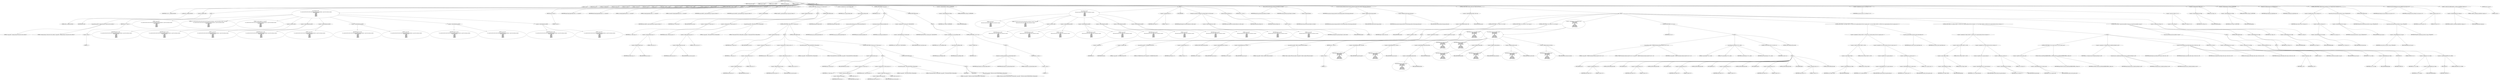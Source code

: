 digraph hostapd_notif_assoc {  
"1000112" [label = "(METHOD,hostapd_notif_assoc)" ]
"1000113" [label = "(PARAM,hostapd_data *hapd)" ]
"1000114" [label = "(PARAM,const u8 *addr)" ]
"1000115" [label = "(PARAM,const u8 *req_ies)" ]
"1000116" [label = "(PARAM,size_t req_ies_len)" ]
"1000117" [label = "(PARAM,int reassoc)" ]
"1000118" [label = "(BLOCK,,)" ]
"1000119" [label = "(LOCAL,v6: u32)" ]
"1000120" [label = "(LOCAL,reason: u16)" ]
"1000121" [label = "(LOCAL,res: unsigned int)" ]
"1000122" [label = "(LOCAL,new_assoc: int)" ]
"1000123" [label = "(LOCAL,sta: sta_info *)" ]
"1000124" [label = "(LOCAL,ie: const u8 *)" ]
"1000125" [label = "(LOCAL,ielen: size_t)" ]
"1000126" [label = "(LOCAL,p: u8 *)" ]
"1000127" [label = "(LOCAL,elems: ieee802_11_elems)" ]
"1000128" [label = "(LOCAL,buf: u8 [ 1064 ])" ]
"1000129" [label = "(LOCAL,v19: unsigned __int64)" ]
"1000130" [label = "(<operator>.assignment,v19 = __readfsqword(0x28u))" ]
"1000131" [label = "(IDENTIFIER,v19,v19 = __readfsqword(0x28u))" ]
"1000132" [label = "(__readfsqword,__readfsqword(0x28u))" ]
"1000133" [label = "(LITERAL,0x28u,__readfsqword(0x28u))" ]
"1000134" [label = "(CONTROL_STRUCTURE,if ( !addr ),if ( !addr ))" ]
"1000135" [label = "(<operator>.logicalNot,!addr)" ]
"1000136" [label = "(IDENTIFIER,addr,!addr)" ]
"1000137" [label = "(BLOCK,,)" ]
"1000138" [label = "(wpa_printf,wpa_printf(2, \"hostapd_notif_assoc: Skip event with no address\"))" ]
"1000139" [label = "(LITERAL,2,wpa_printf(2, \"hostapd_notif_assoc: Skip event with no address\"))" ]
"1000140" [label = "(LITERAL,\"hostapd_notif_assoc: Skip event with no address\",wpa_printf(2, \"hostapd_notif_assoc: Skip event with no address\"))" ]
"1000141" [label = "(RETURN,return -1;,return -1;)" ]
"1000142" [label = "(<operator>.minus,-1)" ]
"1000143" [label = "(LITERAL,1,-1)" ]
"1000144" [label = "(BLOCK,,)" ]
"1000145" [label = "(wpa_printf,wpa_printf(\n      2,\n      \"%s: Invalid SA=%02x:%02x:%02x:%02x:%02x:%02x in received indication - ignore this indication silently\",\n      \"hostapd_notif_assoc\",\n      *addr,\n      addr[1],\n      addr[2],\n      addr[3],\n      addr[4],\n      addr[5]))" ]
"1000146" [label = "(LITERAL,2,wpa_printf(\n      2,\n      \"%s: Invalid SA=%02x:%02x:%02x:%02x:%02x:%02x in received indication - ignore this indication silently\",\n      \"hostapd_notif_assoc\",\n      *addr,\n      addr[1],\n      addr[2],\n      addr[3],\n      addr[4],\n      addr[5]))" ]
"1000147" [label = "(LITERAL,\"%s: Invalid SA=%02x:%02x:%02x:%02x:%02x:%02x in received indication - ignore this indication silently\",wpa_printf(\n      2,\n      \"%s: Invalid SA=%02x:%02x:%02x:%02x:%02x:%02x in received indication - ignore this indication silently\",\n      \"hostapd_notif_assoc\",\n      *addr,\n      addr[1],\n      addr[2],\n      addr[3],\n      addr[4],\n      addr[5]))" ]
"1000148" [label = "(LITERAL,\"hostapd_notif_assoc\",wpa_printf(\n      2,\n      \"%s: Invalid SA=%02x:%02x:%02x:%02x:%02x:%02x in received indication - ignore this indication silently\",\n      \"hostapd_notif_assoc\",\n      *addr,\n      addr[1],\n      addr[2],\n      addr[3],\n      addr[4],\n      addr[5]))" ]
"1000149" [label = "(<operator>.indirection,*addr)" ]
"1000150" [label = "(IDENTIFIER,addr,wpa_printf(\n      2,\n      \"%s: Invalid SA=%02x:%02x:%02x:%02x:%02x:%02x in received indication - ignore this indication silently\",\n      \"hostapd_notif_assoc\",\n      *addr,\n      addr[1],\n      addr[2],\n      addr[3],\n      addr[4],\n      addr[5]))" ]
"1000151" [label = "(<operator>.indirectIndexAccess,addr[1])" ]
"1000152" [label = "(IDENTIFIER,addr,wpa_printf(\n      2,\n      \"%s: Invalid SA=%02x:%02x:%02x:%02x:%02x:%02x in received indication - ignore this indication silently\",\n      \"hostapd_notif_assoc\",\n      *addr,\n      addr[1],\n      addr[2],\n      addr[3],\n      addr[4],\n      addr[5]))" ]
"1000153" [label = "(LITERAL,1,wpa_printf(\n      2,\n      \"%s: Invalid SA=%02x:%02x:%02x:%02x:%02x:%02x in received indication - ignore this indication silently\",\n      \"hostapd_notif_assoc\",\n      *addr,\n      addr[1],\n      addr[2],\n      addr[3],\n      addr[4],\n      addr[5]))" ]
"1000154" [label = "(<operator>.indirectIndexAccess,addr[2])" ]
"1000155" [label = "(IDENTIFIER,addr,wpa_printf(\n      2,\n      \"%s: Invalid SA=%02x:%02x:%02x:%02x:%02x:%02x in received indication - ignore this indication silently\",\n      \"hostapd_notif_assoc\",\n      *addr,\n      addr[1],\n      addr[2],\n      addr[3],\n      addr[4],\n      addr[5]))" ]
"1000156" [label = "(LITERAL,2,wpa_printf(\n      2,\n      \"%s: Invalid SA=%02x:%02x:%02x:%02x:%02x:%02x in received indication - ignore this indication silently\",\n      \"hostapd_notif_assoc\",\n      *addr,\n      addr[1],\n      addr[2],\n      addr[3],\n      addr[4],\n      addr[5]))" ]
"1000157" [label = "(<operator>.indirectIndexAccess,addr[3])" ]
"1000158" [label = "(IDENTIFIER,addr,wpa_printf(\n      2,\n      \"%s: Invalid SA=%02x:%02x:%02x:%02x:%02x:%02x in received indication - ignore this indication silently\",\n      \"hostapd_notif_assoc\",\n      *addr,\n      addr[1],\n      addr[2],\n      addr[3],\n      addr[4],\n      addr[5]))" ]
"1000159" [label = "(LITERAL,3,wpa_printf(\n      2,\n      \"%s: Invalid SA=%02x:%02x:%02x:%02x:%02x:%02x in received indication - ignore this indication silently\",\n      \"hostapd_notif_assoc\",\n      *addr,\n      addr[1],\n      addr[2],\n      addr[3],\n      addr[4],\n      addr[5]))" ]
"1000160" [label = "(<operator>.indirectIndexAccess,addr[4])" ]
"1000161" [label = "(IDENTIFIER,addr,wpa_printf(\n      2,\n      \"%s: Invalid SA=%02x:%02x:%02x:%02x:%02x:%02x in received indication - ignore this indication silently\",\n      \"hostapd_notif_assoc\",\n      *addr,\n      addr[1],\n      addr[2],\n      addr[3],\n      addr[4],\n      addr[5]))" ]
"1000162" [label = "(LITERAL,4,wpa_printf(\n      2,\n      \"%s: Invalid SA=%02x:%02x:%02x:%02x:%02x:%02x in received indication - ignore this indication silently\",\n      \"hostapd_notif_assoc\",\n      *addr,\n      addr[1],\n      addr[2],\n      addr[3],\n      addr[4],\n      addr[5]))" ]
"1000163" [label = "(<operator>.indirectIndexAccess,addr[5])" ]
"1000164" [label = "(IDENTIFIER,addr,wpa_printf(\n      2,\n      \"%s: Invalid SA=%02x:%02x:%02x:%02x:%02x:%02x in received indication - ignore this indication silently\",\n      \"hostapd_notif_assoc\",\n      *addr,\n      addr[1],\n      addr[2],\n      addr[3],\n      addr[4],\n      addr[5]))" ]
"1000165" [label = "(LITERAL,5,wpa_printf(\n      2,\n      \"%s: Invalid SA=%02x:%02x:%02x:%02x:%02x:%02x in received indication - ignore this indication silently\",\n      \"hostapd_notif_assoc\",\n      *addr,\n      addr[1],\n      addr[2],\n      addr[3],\n      addr[4],\n      addr[5]))" ]
"1000166" [label = "(RETURN,return 0;,return 0;)" ]
"1000167" [label = "(LITERAL,0,return 0;)" ]
"1000168" [label = "(hostapd_logger,hostapd_logger(hapd, addr, 1u, 2, \"associated\"))" ]
"1000169" [label = "(IDENTIFIER,hapd,hostapd_logger(hapd, addr, 1u, 2, \"associated\"))" ]
"1000170" [label = "(IDENTIFIER,addr,hostapd_logger(hapd, addr, 1u, 2, \"associated\"))" ]
"1000171" [label = "(LITERAL,1u,hostapd_logger(hapd, addr, 1u, 2, \"associated\"))" ]
"1000172" [label = "(LITERAL,2,hostapd_logger(hapd, addr, 1u, 2, \"associated\"))" ]
"1000173" [label = "(LITERAL,\"associated\",hostapd_logger(hapd, addr, 1u, 2, \"associated\"))" ]
"1000174" [label = "(ieee802_11_parse_elems,ieee802_11_parse_elems(req_ies, req_ies_len, &elems, 0))" ]
"1000175" [label = "(IDENTIFIER,req_ies,ieee802_11_parse_elems(req_ies, req_ies_len, &elems, 0))" ]
"1000176" [label = "(IDENTIFIER,req_ies_len,ieee802_11_parse_elems(req_ies, req_ies_len, &elems, 0))" ]
"1000177" [label = "(<operator>.addressOf,&elems)" ]
"1000178" [label = "(IDENTIFIER,elems,ieee802_11_parse_elems(req_ies, req_ies_len, &elems, 0))" ]
"1000179" [label = "(LITERAL,0,ieee802_11_parse_elems(req_ies, req_ies_len, &elems, 0))" ]
"1000180" [label = "(CONTROL_STRUCTURE,if ( elems.wps_ie ),if ( elems.wps_ie ))" ]
"1000181" [label = "(<operator>.fieldAccess,elems.wps_ie)" ]
"1000182" [label = "(IDENTIFIER,elems,if ( elems.wps_ie ))" ]
"1000183" [label = "(FIELD_IDENTIFIER,wps_ie,wps_ie)" ]
"1000184" [label = "(BLOCK,,)" ]
"1000185" [label = "(<operator>.assignment,ie = elems.wps_ie - 2)" ]
"1000186" [label = "(IDENTIFIER,ie,ie = elems.wps_ie - 2)" ]
"1000187" [label = "(<operator>.subtraction,elems.wps_ie - 2)" ]
"1000188" [label = "(<operator>.fieldAccess,elems.wps_ie)" ]
"1000189" [label = "(IDENTIFIER,elems,elems.wps_ie - 2)" ]
"1000190" [label = "(FIELD_IDENTIFIER,wps_ie,wps_ie)" ]
"1000191" [label = "(LITERAL,2,elems.wps_ie - 2)" ]
"1000192" [label = "(<operator>.assignment,ielen = elems.wps_ie_len + 2)" ]
"1000193" [label = "(IDENTIFIER,ielen,ielen = elems.wps_ie_len + 2)" ]
"1000194" [label = "(<operator>.addition,elems.wps_ie_len + 2)" ]
"1000195" [label = "(<operator>.fieldAccess,elems.wps_ie_len)" ]
"1000196" [label = "(IDENTIFIER,elems,elems.wps_ie_len + 2)" ]
"1000197" [label = "(FIELD_IDENTIFIER,wps_ie_len,wps_ie_len)" ]
"1000198" [label = "(LITERAL,2,elems.wps_ie_len + 2)" ]
"1000199" [label = "(wpa_printf,wpa_printf(2, \"STA included WPS IE in (Re)AssocReq\"))" ]
"1000200" [label = "(LITERAL,2,wpa_printf(2, \"STA included WPS IE in (Re)AssocReq\"))" ]
"1000201" [label = "(LITERAL,\"STA included WPS IE in (Re)AssocReq\",wpa_printf(2, \"STA included WPS IE in (Re)AssocReq\"))" ]
"1000202" [label = "(CONTROL_STRUCTURE,else,else)" ]
"1000203" [label = "(CONTROL_STRUCTURE,if ( elems.rsn_ie ),if ( elems.rsn_ie ))" ]
"1000204" [label = "(<operator>.fieldAccess,elems.rsn_ie)" ]
"1000205" [label = "(IDENTIFIER,elems,if ( elems.rsn_ie ))" ]
"1000206" [label = "(FIELD_IDENTIFIER,rsn_ie,rsn_ie)" ]
"1000207" [label = "(BLOCK,,)" ]
"1000208" [label = "(<operator>.assignment,ie = elems.rsn_ie - 2)" ]
"1000209" [label = "(IDENTIFIER,ie,ie = elems.rsn_ie - 2)" ]
"1000210" [label = "(<operator>.subtraction,elems.rsn_ie - 2)" ]
"1000211" [label = "(<operator>.fieldAccess,elems.rsn_ie)" ]
"1000212" [label = "(IDENTIFIER,elems,elems.rsn_ie - 2)" ]
"1000213" [label = "(FIELD_IDENTIFIER,rsn_ie,rsn_ie)" ]
"1000214" [label = "(LITERAL,2,elems.rsn_ie - 2)" ]
"1000215" [label = "(<operator>.assignment,ielen = elems.rsn_ie_len + 2)" ]
"1000216" [label = "(IDENTIFIER,ielen,ielen = elems.rsn_ie_len + 2)" ]
"1000217" [label = "(<operator>.addition,elems.rsn_ie_len + 2)" ]
"1000218" [label = "(<operator>.fieldAccess,elems.rsn_ie_len)" ]
"1000219" [label = "(IDENTIFIER,elems,elems.rsn_ie_len + 2)" ]
"1000220" [label = "(FIELD_IDENTIFIER,rsn_ie_len,rsn_ie_len)" ]
"1000221" [label = "(LITERAL,2,elems.rsn_ie_len + 2)" ]
"1000222" [label = "(wpa_printf,wpa_printf(2, \"STA included RSN IE in (Re)AssocReq\"))" ]
"1000223" [label = "(LITERAL,2,wpa_printf(2, \"STA included RSN IE in (Re)AssocReq\"))" ]
"1000224" [label = "(LITERAL,\"STA included RSN IE in (Re)AssocReq\",wpa_printf(2, \"STA included RSN IE in (Re)AssocReq\"))" ]
"1000225" [label = "(CONTROL_STRUCTURE,else,else)" ]
"1000226" [label = "(CONTROL_STRUCTURE,if ( elems.wpa_ie ),if ( elems.wpa_ie ))" ]
"1000227" [label = "(<operator>.fieldAccess,elems.wpa_ie)" ]
"1000228" [label = "(IDENTIFIER,elems,if ( elems.wpa_ie ))" ]
"1000229" [label = "(FIELD_IDENTIFIER,wpa_ie,wpa_ie)" ]
"1000230" [label = "(BLOCK,,)" ]
"1000231" [label = "(<operator>.assignment,ie = elems.wpa_ie - 2)" ]
"1000232" [label = "(IDENTIFIER,ie,ie = elems.wpa_ie - 2)" ]
"1000233" [label = "(<operator>.subtraction,elems.wpa_ie - 2)" ]
"1000234" [label = "(<operator>.fieldAccess,elems.wpa_ie)" ]
"1000235" [label = "(IDENTIFIER,elems,elems.wpa_ie - 2)" ]
"1000236" [label = "(FIELD_IDENTIFIER,wpa_ie,wpa_ie)" ]
"1000237" [label = "(LITERAL,2,elems.wpa_ie - 2)" ]
"1000238" [label = "(<operator>.assignment,ielen = elems.wpa_ie_len + 2)" ]
"1000239" [label = "(IDENTIFIER,ielen,ielen = elems.wpa_ie_len + 2)" ]
"1000240" [label = "(<operator>.addition,elems.wpa_ie_len + 2)" ]
"1000241" [label = "(<operator>.fieldAccess,elems.wpa_ie_len)" ]
"1000242" [label = "(IDENTIFIER,elems,elems.wpa_ie_len + 2)" ]
"1000243" [label = "(FIELD_IDENTIFIER,wpa_ie_len,wpa_ie_len)" ]
"1000244" [label = "(LITERAL,2,elems.wpa_ie_len + 2)" ]
"1000245" [label = "(wpa_printf,wpa_printf(2, \"STA included WPA IE in (Re)AssocReq\"))" ]
"1000246" [label = "(LITERAL,2,wpa_printf(2, \"STA included WPA IE in (Re)AssocReq\"))" ]
"1000247" [label = "(LITERAL,\"STA included WPA IE in (Re)AssocReq\",wpa_printf(2, \"STA included WPA IE in (Re)AssocReq\"))" ]
"1000248" [label = "(CONTROL_STRUCTURE,else,else)" ]
"1000249" [label = "(BLOCK,,)" ]
"1000250" [label = "(IDENTIFIER,L,)" ]
"1000251" [label = "(IDENTIFIER,L,)" ]
"1000252" [label = "(wpa_printf,wpa_printf(2, \"STA did not include WPS/RSN/WPA IE in (Re)AssocReq\"))" ]
"1000253" [label = "(LITERAL,2,wpa_printf(2, \"STA did not include WPS/RSN/WPA IE in (Re)AssocReq\"))" ]
"1000254" [label = "(LITERAL,\"STA did not include WPS/RSN/WPA IE in (Re)AssocReq\",wpa_printf(2, \"STA did not include WPS/RSN/WPA IE in (Re)AssocReq\"))" ]
"1000255" [label = "(<operator>.assignment,sta = ap_get_sta(hapd, addr))" ]
"1000256" [label = "(IDENTIFIER,sta,sta = ap_get_sta(hapd, addr))" ]
"1000257" [label = "(ap_get_sta,ap_get_sta(hapd, addr))" ]
"1000258" [label = "(IDENTIFIER,hapd,ap_get_sta(hapd, addr))" ]
"1000259" [label = "(IDENTIFIER,addr,ap_get_sta(hapd, addr))" ]
"1000260" [label = "(CONTROL_STRUCTURE,if ( sta ),if ( sta ))" ]
"1000261" [label = "(IDENTIFIER,sta,if ( sta ))" ]
"1000262" [label = "(BLOCK,,)" ]
"1000263" [label = "(ap_sta_no_session_timeout,ap_sta_no_session_timeout(hapd, sta))" ]
"1000264" [label = "(IDENTIFIER,hapd,ap_sta_no_session_timeout(hapd, sta))" ]
"1000265" [label = "(IDENTIFIER,sta,ap_sta_no_session_timeout(hapd, sta))" ]
"1000266" [label = "(accounting_sta_stop,accounting_sta_stop(hapd, sta))" ]
"1000267" [label = "(IDENTIFIER,hapd,accounting_sta_stop(hapd, sta))" ]
"1000268" [label = "(IDENTIFIER,sta,accounting_sta_stop(hapd, sta))" ]
"1000269" [label = "(<operator>.assignment,sta->timeout_next = STA_NULLFUNC)" ]
"1000270" [label = "(<operator>.indirectFieldAccess,sta->timeout_next)" ]
"1000271" [label = "(IDENTIFIER,sta,sta->timeout_next = STA_NULLFUNC)" ]
"1000272" [label = "(FIELD_IDENTIFIER,timeout_next,timeout_next)" ]
"1000273" [label = "(IDENTIFIER,STA_NULLFUNC,sta->timeout_next = STA_NULLFUNC)" ]
"1000274" [label = "(CONTROL_STRUCTURE,else,else)" ]
"1000275" [label = "(BLOCK,,)" ]
"1000276" [label = "(<operator>.assignment,sta = ap_sta_add(hapd, addr))" ]
"1000277" [label = "(IDENTIFIER,sta,sta = ap_sta_add(hapd, addr))" ]
"1000278" [label = "(ap_sta_add,ap_sta_add(hapd, addr))" ]
"1000279" [label = "(IDENTIFIER,hapd,ap_sta_add(hapd, addr))" ]
"1000280" [label = "(IDENTIFIER,addr,ap_sta_add(hapd, addr))" ]
"1000281" [label = "(CONTROL_STRUCTURE,if ( !sta ),if ( !sta ))" ]
"1000282" [label = "(<operator>.logicalNot,!sta)" ]
"1000283" [label = "(IDENTIFIER,sta,!sta)" ]
"1000284" [label = "(BLOCK,,)" ]
"1000285" [label = "(hostapd_drv_sta_disassoc,hostapd_drv_sta_disassoc(hapd, addr, 5))" ]
"1000286" [label = "(IDENTIFIER,hapd,hostapd_drv_sta_disassoc(hapd, addr, 5))" ]
"1000287" [label = "(IDENTIFIER,addr,hostapd_drv_sta_disassoc(hapd, addr, 5))" ]
"1000288" [label = "(LITERAL,5,hostapd_drv_sta_disassoc(hapd, addr, 5))" ]
"1000289" [label = "(RETURN,return -1;,return -1;)" ]
"1000290" [label = "(<operator>.minus,-1)" ]
"1000291" [label = "(LITERAL,1,-1)" ]
"1000292" [label = "(<operators>.assignmentAnd,sta->flags &= 0xFFFECFFF)" ]
"1000293" [label = "(<operator>.indirectFieldAccess,sta->flags)" ]
"1000294" [label = "(IDENTIFIER,sta,sta->flags &= 0xFFFECFFF)" ]
"1000295" [label = "(FIELD_IDENTIFIER,flags,flags)" ]
"1000296" [label = "(LITERAL,0xFFFECFFF,sta->flags &= 0xFFFECFFF)" ]
"1000297" [label = "(BLOCK,,)" ]
"1000298" [label = "(wpa_printf,wpa_printf(\n      3,\n      \"STA %02x:%02x:%02x:%02x:%02x:%02x not allowed to connect\",\n      *addr,\n      addr[1],\n      addr[2],\n      addr[3],\n      addr[4],\n      addr[5]))" ]
"1000299" [label = "(LITERAL,3,wpa_printf(\n      3,\n      \"STA %02x:%02x:%02x:%02x:%02x:%02x not allowed to connect\",\n      *addr,\n      addr[1],\n      addr[2],\n      addr[3],\n      addr[4],\n      addr[5]))" ]
"1000300" [label = "(LITERAL,\"STA %02x:%02x:%02x:%02x:%02x:%02x not allowed to connect\",wpa_printf(\n      3,\n      \"STA %02x:%02x:%02x:%02x:%02x:%02x not allowed to connect\",\n      *addr,\n      addr[1],\n      addr[2],\n      addr[3],\n      addr[4],\n      addr[5]))" ]
"1000301" [label = "(<operator>.indirection,*addr)" ]
"1000302" [label = "(IDENTIFIER,addr,wpa_printf(\n      3,\n      \"STA %02x:%02x:%02x:%02x:%02x:%02x not allowed to connect\",\n      *addr,\n      addr[1],\n      addr[2],\n      addr[3],\n      addr[4],\n      addr[5]))" ]
"1000303" [label = "(<operator>.indirectIndexAccess,addr[1])" ]
"1000304" [label = "(IDENTIFIER,addr,wpa_printf(\n      3,\n      \"STA %02x:%02x:%02x:%02x:%02x:%02x not allowed to connect\",\n      *addr,\n      addr[1],\n      addr[2],\n      addr[3],\n      addr[4],\n      addr[5]))" ]
"1000305" [label = "(LITERAL,1,wpa_printf(\n      3,\n      \"STA %02x:%02x:%02x:%02x:%02x:%02x not allowed to connect\",\n      *addr,\n      addr[1],\n      addr[2],\n      addr[3],\n      addr[4],\n      addr[5]))" ]
"1000306" [label = "(<operator>.indirectIndexAccess,addr[2])" ]
"1000307" [label = "(IDENTIFIER,addr,wpa_printf(\n      3,\n      \"STA %02x:%02x:%02x:%02x:%02x:%02x not allowed to connect\",\n      *addr,\n      addr[1],\n      addr[2],\n      addr[3],\n      addr[4],\n      addr[5]))" ]
"1000308" [label = "(LITERAL,2,wpa_printf(\n      3,\n      \"STA %02x:%02x:%02x:%02x:%02x:%02x not allowed to connect\",\n      *addr,\n      addr[1],\n      addr[2],\n      addr[3],\n      addr[4],\n      addr[5]))" ]
"1000309" [label = "(<operator>.indirectIndexAccess,addr[3])" ]
"1000310" [label = "(IDENTIFIER,addr,wpa_printf(\n      3,\n      \"STA %02x:%02x:%02x:%02x:%02x:%02x not allowed to connect\",\n      *addr,\n      addr[1],\n      addr[2],\n      addr[3],\n      addr[4],\n      addr[5]))" ]
"1000311" [label = "(LITERAL,3,wpa_printf(\n      3,\n      \"STA %02x:%02x:%02x:%02x:%02x:%02x not allowed to connect\",\n      *addr,\n      addr[1],\n      addr[2],\n      addr[3],\n      addr[4],\n      addr[5]))" ]
"1000312" [label = "(<operator>.indirectIndexAccess,addr[4])" ]
"1000313" [label = "(IDENTIFIER,addr,wpa_printf(\n      3,\n      \"STA %02x:%02x:%02x:%02x:%02x:%02x not allowed to connect\",\n      *addr,\n      addr[1],\n      addr[2],\n      addr[3],\n      addr[4],\n      addr[5]))" ]
"1000314" [label = "(LITERAL,4,wpa_printf(\n      3,\n      \"STA %02x:%02x:%02x:%02x:%02x:%02x not allowed to connect\",\n      *addr,\n      addr[1],\n      addr[2],\n      addr[3],\n      addr[4],\n      addr[5]))" ]
"1000315" [label = "(<operator>.indirectIndexAccess,addr[5])" ]
"1000316" [label = "(IDENTIFIER,addr,wpa_printf(\n      3,\n      \"STA %02x:%02x:%02x:%02x:%02x:%02x not allowed to connect\",\n      *addr,\n      addr[1],\n      addr[2],\n      addr[3],\n      addr[4],\n      addr[5]))" ]
"1000317" [label = "(LITERAL,5,wpa_printf(\n      3,\n      \"STA %02x:%02x:%02x:%02x:%02x:%02x not allowed to connect\",\n      *addr,\n      addr[1],\n      addr[2],\n      addr[3],\n      addr[4],\n      addr[5]))" ]
"1000318" [label = "(<operator>.assignment,reason = 1)" ]
"1000319" [label = "(IDENTIFIER,reason,reason = 1)" ]
"1000320" [label = "(LITERAL,1,reason = 1)" ]
"1000321" [label = "(JUMP_TARGET,fail)" ]
"1000322" [label = "(hostapd_drv_sta_disassoc,hostapd_drv_sta_disassoc(hapd, sta->addr, reason))" ]
"1000323" [label = "(IDENTIFIER,hapd,hostapd_drv_sta_disassoc(hapd, sta->addr, reason))" ]
"1000324" [label = "(<operator>.indirectFieldAccess,sta->addr)" ]
"1000325" [label = "(IDENTIFIER,sta,hostapd_drv_sta_disassoc(hapd, sta->addr, reason))" ]
"1000326" [label = "(FIELD_IDENTIFIER,addr,addr)" ]
"1000327" [label = "(IDENTIFIER,reason,hostapd_drv_sta_disassoc(hapd, sta->addr, reason))" ]
"1000328" [label = "(ap_free_sta,ap_free_sta(hapd, sta))" ]
"1000329" [label = "(IDENTIFIER,hapd,ap_free_sta(hapd, sta))" ]
"1000330" [label = "(IDENTIFIER,sta,ap_free_sta(hapd, sta))" ]
"1000331" [label = "(RETURN,return -1;,return -1;)" ]
"1000332" [label = "(<operator>.minus,-1)" ]
"1000333" [label = "(LITERAL,1,-1)" ]
"1000334" [label = "(mbo_ap_check_sta_assoc,mbo_ap_check_sta_assoc(hapd, sta, &elems))" ]
"1000335" [label = "(IDENTIFIER,hapd,mbo_ap_check_sta_assoc(hapd, sta, &elems))" ]
"1000336" [label = "(IDENTIFIER,sta,mbo_ap_check_sta_assoc(hapd, sta, &elems))" ]
"1000337" [label = "(<operator>.addressOf,&elems)" ]
"1000338" [label = "(IDENTIFIER,elems,mbo_ap_check_sta_assoc(hapd, sta, &elems))" ]
"1000339" [label = "(ap_copy_sta_supp_op_classes,ap_copy_sta_supp_op_classes(sta, elems.supp_op_classes, elems.supp_op_classes_len))" ]
"1000340" [label = "(IDENTIFIER,sta,ap_copy_sta_supp_op_classes(sta, elems.supp_op_classes, elems.supp_op_classes_len))" ]
"1000341" [label = "(<operator>.fieldAccess,elems.supp_op_classes)" ]
"1000342" [label = "(IDENTIFIER,elems,ap_copy_sta_supp_op_classes(sta, elems.supp_op_classes, elems.supp_op_classes_len))" ]
"1000343" [label = "(FIELD_IDENTIFIER,supp_op_classes,supp_op_classes)" ]
"1000344" [label = "(<operator>.fieldAccess,elems.supp_op_classes_len)" ]
"1000345" [label = "(IDENTIFIER,elems,ap_copy_sta_supp_op_classes(sta, elems.supp_op_classes, elems.supp_op_classes_len))" ]
"1000346" [label = "(FIELD_IDENTIFIER,supp_op_classes_len,supp_op_classes_len)" ]
"1000347" [label = "(CONTROL_STRUCTURE,if ( hapd->conf->wpa ),if ( hapd->conf->wpa ))" ]
"1000348" [label = "(<operator>.indirectFieldAccess,hapd->conf->wpa)" ]
"1000349" [label = "(<operator>.indirectFieldAccess,hapd->conf)" ]
"1000350" [label = "(IDENTIFIER,hapd,if ( hapd->conf->wpa ))" ]
"1000351" [label = "(FIELD_IDENTIFIER,conf,conf)" ]
"1000352" [label = "(FIELD_IDENTIFIER,wpa,wpa)" ]
"1000353" [label = "(BLOCK,,)" ]
"1000354" [label = "(CONTROL_STRUCTURE,if ( !ie || !ielen ),if ( !ie || !ielen ))" ]
"1000355" [label = "(<operator>.logicalOr,!ie || !ielen)" ]
"1000356" [label = "(<operator>.logicalNot,!ie)" ]
"1000357" [label = "(IDENTIFIER,ie,!ie)" ]
"1000358" [label = "(<operator>.logicalNot,!ielen)" ]
"1000359" [label = "(IDENTIFIER,ielen,!ielen)" ]
"1000360" [label = "(BLOCK,,)" ]
"1000361" [label = "(wpa_printf,wpa_printf(2, \"No WPA/RSN IE from STA\"))" ]
"1000362" [label = "(LITERAL,2,wpa_printf(2, \"No WPA/RSN IE from STA\"))" ]
"1000363" [label = "(LITERAL,\"No WPA/RSN IE from STA\",wpa_printf(2, \"No WPA/RSN IE from STA\"))" ]
"1000364" [label = "(<operator>.assignment,reason = 13)" ]
"1000365" [label = "(IDENTIFIER,reason,reason = 13)" ]
"1000366" [label = "(LITERAL,13,reason = 13)" ]
"1000367" [label = "(CONTROL_STRUCTURE,goto fail;,goto fail;)" ]
"1000368" [label = "(CONTROL_STRUCTURE,if ( !sta->wpa_sm ),if ( !sta->wpa_sm ))" ]
"1000369" [label = "(<operator>.logicalNot,!sta->wpa_sm)" ]
"1000370" [label = "(<operator>.indirectFieldAccess,sta->wpa_sm)" ]
"1000371" [label = "(IDENTIFIER,sta,!sta->wpa_sm)" ]
"1000372" [label = "(FIELD_IDENTIFIER,wpa_sm,wpa_sm)" ]
"1000373" [label = "(CONTROL_STRUCTURE,if ( !sta->wpa_sm ),if ( !sta->wpa_sm ))" ]
"1000374" [label = "(<operator>.logicalNot,!sta->wpa_sm)" ]
"1000375" [label = "(<operator>.indirectFieldAccess,sta->wpa_sm)" ]
"1000376" [label = "(IDENTIFIER,sta,!sta->wpa_sm)" ]
"1000377" [label = "(FIELD_IDENTIFIER,wpa_sm,wpa_sm)" ]
"1000378" [label = "(BLOCK,,)" ]
"1000379" [label = "(wpa_printf,wpa_printf(5, \"Failed to initialize WPA state machine\"))" ]
"1000380" [label = "(LITERAL,5,wpa_printf(5, \"Failed to initialize WPA state machine\"))" ]
"1000381" [label = "(LITERAL,\"Failed to initialize WPA state machine\",wpa_printf(5, \"Failed to initialize WPA state machine\"))" ]
"1000382" [label = "(RETURN,return -1;,return -1;)" ]
"1000383" [label = "(<operator>.minus,-1)" ]
"1000384" [label = "(LITERAL,1,-1)" ]
"1000385" [label = "(<operator>.assignment,res = wpa_validate_wpa_ie(\n            hapd->wpa_auth,\n            sta->wpa_sm,\n            hapd->iface->freq,\n            ie,\n            ielen,\n            elems.mdie,\n            elems.mdie_len,\n            elems.owe_dh,\n            elems.owe_dh_len))" ]
"1000386" [label = "(IDENTIFIER,res,res = wpa_validate_wpa_ie(\n            hapd->wpa_auth,\n            sta->wpa_sm,\n            hapd->iface->freq,\n            ie,\n            ielen,\n            elems.mdie,\n            elems.mdie_len,\n            elems.owe_dh,\n            elems.owe_dh_len))" ]
"1000387" [label = "(wpa_validate_wpa_ie,wpa_validate_wpa_ie(\n            hapd->wpa_auth,\n            sta->wpa_sm,\n            hapd->iface->freq,\n            ie,\n            ielen,\n            elems.mdie,\n            elems.mdie_len,\n            elems.owe_dh,\n            elems.owe_dh_len))" ]
"1000388" [label = "(<operator>.indirectFieldAccess,hapd->wpa_auth)" ]
"1000389" [label = "(IDENTIFIER,hapd,wpa_validate_wpa_ie(\n            hapd->wpa_auth,\n            sta->wpa_sm,\n            hapd->iface->freq,\n            ie,\n            ielen,\n            elems.mdie,\n            elems.mdie_len,\n            elems.owe_dh,\n            elems.owe_dh_len))" ]
"1000390" [label = "(FIELD_IDENTIFIER,wpa_auth,wpa_auth)" ]
"1000391" [label = "(<operator>.indirectFieldAccess,sta->wpa_sm)" ]
"1000392" [label = "(IDENTIFIER,sta,wpa_validate_wpa_ie(\n            hapd->wpa_auth,\n            sta->wpa_sm,\n            hapd->iface->freq,\n            ie,\n            ielen,\n            elems.mdie,\n            elems.mdie_len,\n            elems.owe_dh,\n            elems.owe_dh_len))" ]
"1000393" [label = "(FIELD_IDENTIFIER,wpa_sm,wpa_sm)" ]
"1000394" [label = "(<operator>.indirectFieldAccess,hapd->iface->freq)" ]
"1000395" [label = "(<operator>.indirectFieldAccess,hapd->iface)" ]
"1000396" [label = "(IDENTIFIER,hapd,wpa_validate_wpa_ie(\n            hapd->wpa_auth,\n            sta->wpa_sm,\n            hapd->iface->freq,\n            ie,\n            ielen,\n            elems.mdie,\n            elems.mdie_len,\n            elems.owe_dh,\n            elems.owe_dh_len))" ]
"1000397" [label = "(FIELD_IDENTIFIER,iface,iface)" ]
"1000398" [label = "(FIELD_IDENTIFIER,freq,freq)" ]
"1000399" [label = "(IDENTIFIER,ie,wpa_validate_wpa_ie(\n            hapd->wpa_auth,\n            sta->wpa_sm,\n            hapd->iface->freq,\n            ie,\n            ielen,\n            elems.mdie,\n            elems.mdie_len,\n            elems.owe_dh,\n            elems.owe_dh_len))" ]
"1000400" [label = "(IDENTIFIER,ielen,wpa_validate_wpa_ie(\n            hapd->wpa_auth,\n            sta->wpa_sm,\n            hapd->iface->freq,\n            ie,\n            ielen,\n            elems.mdie,\n            elems.mdie_len,\n            elems.owe_dh,\n            elems.owe_dh_len))" ]
"1000401" [label = "(<operator>.fieldAccess,elems.mdie)" ]
"1000402" [label = "(IDENTIFIER,elems,wpa_validate_wpa_ie(\n            hapd->wpa_auth,\n            sta->wpa_sm,\n            hapd->iface->freq,\n            ie,\n            ielen,\n            elems.mdie,\n            elems.mdie_len,\n            elems.owe_dh,\n            elems.owe_dh_len))" ]
"1000403" [label = "(FIELD_IDENTIFIER,mdie,mdie)" ]
"1000404" [label = "(<operator>.fieldAccess,elems.mdie_len)" ]
"1000405" [label = "(IDENTIFIER,elems,wpa_validate_wpa_ie(\n            hapd->wpa_auth,\n            sta->wpa_sm,\n            hapd->iface->freq,\n            ie,\n            ielen,\n            elems.mdie,\n            elems.mdie_len,\n            elems.owe_dh,\n            elems.owe_dh_len))" ]
"1000406" [label = "(FIELD_IDENTIFIER,mdie_len,mdie_len)" ]
"1000407" [label = "(<operator>.fieldAccess,elems.owe_dh)" ]
"1000408" [label = "(IDENTIFIER,elems,wpa_validate_wpa_ie(\n            hapd->wpa_auth,\n            sta->wpa_sm,\n            hapd->iface->freq,\n            ie,\n            ielen,\n            elems.mdie,\n            elems.mdie_len,\n            elems.owe_dh,\n            elems.owe_dh_len))" ]
"1000409" [label = "(FIELD_IDENTIFIER,owe_dh,owe_dh)" ]
"1000410" [label = "(<operator>.fieldAccess,elems.owe_dh_len)" ]
"1000411" [label = "(IDENTIFIER,elems,wpa_validate_wpa_ie(\n            hapd->wpa_auth,\n            sta->wpa_sm,\n            hapd->iface->freq,\n            ie,\n            ielen,\n            elems.mdie,\n            elems.mdie_len,\n            elems.owe_dh,\n            elems.owe_dh_len))" ]
"1000412" [label = "(FIELD_IDENTIFIER,owe_dh_len,owe_dh_len)" ]
"1000413" [label = "(CONTROL_STRUCTURE,if ( res ),if ( res ))" ]
"1000414" [label = "(IDENTIFIER,res,if ( res ))" ]
"1000415" [label = "(BLOCK,,)" ]
"1000416" [label = "(wpa_printf,wpa_printf(2, \"WPA/RSN information element rejected? (res %u)\", res))" ]
"1000417" [label = "(LITERAL,2,wpa_printf(2, \"WPA/RSN information element rejected? (res %u)\", res))" ]
"1000418" [label = "(LITERAL,\"WPA/RSN information element rejected? (res %u)\",wpa_printf(2, \"WPA/RSN information element rejected? (res %u)\", res))" ]
"1000419" [label = "(IDENTIFIER,res,wpa_printf(2, \"WPA/RSN information element rejected? (res %u)\", res))" ]
"1000420" [label = "(wpa_hexdump,wpa_hexdump(2, \"IE\", ie, ielen))" ]
"1000421" [label = "(LITERAL,2,wpa_hexdump(2, \"IE\", ie, ielen))" ]
"1000422" [label = "(LITERAL,\"IE\",wpa_hexdump(2, \"IE\", ie, ielen))" ]
"1000423" [label = "(IDENTIFIER,ie,wpa_hexdump(2, \"IE\", ie, ielen))" ]
"1000424" [label = "(IDENTIFIER,ielen,wpa_hexdump(2, \"IE\", ie, ielen))" ]
"1000425" [label = "(CONTROL_STRUCTURE,switch ( res ),switch ( res ))" ]
"1000426" [label = "(IDENTIFIER,res,switch ( res ))" ]
"1000427" [label = "(BLOCK,,)" ]
"1000428" [label = "(JUMP_TARGET,case 2u)" ]
"1000429" [label = "(<operator>.assignment,reason = 18)" ]
"1000430" [label = "(IDENTIFIER,reason,reason = 18)" ]
"1000431" [label = "(LITERAL,18,reason = 18)" ]
"1000432" [label = "(CONTROL_STRUCTURE,break;,break;)" ]
"1000433" [label = "(JUMP_TARGET,case 3u)" ]
"1000434" [label = "(<operator>.assignment,reason = 19)" ]
"1000435" [label = "(IDENTIFIER,reason,reason = 19)" ]
"1000436" [label = "(LITERAL,19,reason = 19)" ]
"1000437" [label = "(CONTROL_STRUCTURE,break;,break;)" ]
"1000438" [label = "(JUMP_TARGET,case 4u)" ]
"1000439" [label = "(<operator>.assignment,reason = 20)" ]
"1000440" [label = "(IDENTIFIER,reason,reason = 20)" ]
"1000441" [label = "(LITERAL,20,reason = 20)" ]
"1000442" [label = "(CONTROL_STRUCTURE,break;,break;)" ]
"1000443" [label = "(JUMP_TARGET,case 7u)" ]
"1000444" [label = "(<operator>.assignment,reason = 13)" ]
"1000445" [label = "(IDENTIFIER,reason,reason = 13)" ]
"1000446" [label = "(LITERAL,13,reason = 13)" ]
"1000447" [label = "(CONTROL_STRUCTURE,break;,break;)" ]
"1000448" [label = "(JUMP_TARGET,case 8u)" ]
"1000449" [label = "(<operator>.assignment,reason = 24)" ]
"1000450" [label = "(IDENTIFIER,reason,reason = 24)" ]
"1000451" [label = "(LITERAL,24,reason = 24)" ]
"1000452" [label = "(CONTROL_STRUCTURE,break;,break;)" ]
"1000453" [label = "(JUMP_TARGET,default)" ]
"1000454" [label = "(<operator>.assignment,reason = 13)" ]
"1000455" [label = "(IDENTIFIER,reason,reason = 13)" ]
"1000456" [label = "(LITERAL,13,reason = 13)" ]
"1000457" [label = "(CONTROL_STRUCTURE,break;,break;)" ]
"1000458" [label = "(CONTROL_STRUCTURE,goto fail;,goto fail;)" ]
"1000459" [label = "(CONTROL_STRUCTURE,if ( (sta->flags & 0x402) == 1026 && !sta->sa_query_timed_out && sta->sa_query_count > 0 ),if ( (sta->flags & 0x402) == 1026 && !sta->sa_query_timed_out && sta->sa_query_count > 0 ))" ]
"1000460" [label = "(<operator>.logicalAnd,(sta->flags & 0x402) == 1026 && !sta->sa_query_timed_out && sta->sa_query_count > 0)" ]
"1000461" [label = "(<operator>.equals,(sta->flags & 0x402) == 1026)" ]
"1000462" [label = "(<operator>.and,sta->flags & 0x402)" ]
"1000463" [label = "(<operator>.indirectFieldAccess,sta->flags)" ]
"1000464" [label = "(IDENTIFIER,sta,sta->flags & 0x402)" ]
"1000465" [label = "(FIELD_IDENTIFIER,flags,flags)" ]
"1000466" [label = "(LITERAL,0x402,sta->flags & 0x402)" ]
"1000467" [label = "(LITERAL,1026,(sta->flags & 0x402) == 1026)" ]
"1000468" [label = "(<operator>.logicalAnd,!sta->sa_query_timed_out && sta->sa_query_count > 0)" ]
"1000469" [label = "(<operator>.logicalNot,!sta->sa_query_timed_out)" ]
"1000470" [label = "(<operator>.indirectFieldAccess,sta->sa_query_timed_out)" ]
"1000471" [label = "(IDENTIFIER,sta,!sta->sa_query_timed_out)" ]
"1000472" [label = "(FIELD_IDENTIFIER,sa_query_timed_out,sa_query_timed_out)" ]
"1000473" [label = "(<operator>.greaterThan,sta->sa_query_count > 0)" ]
"1000474" [label = "(<operator>.indirectFieldAccess,sta->sa_query_count)" ]
"1000475" [label = "(IDENTIFIER,sta,sta->sa_query_count > 0)" ]
"1000476" [label = "(FIELD_IDENTIFIER,sa_query_count,sa_query_count)" ]
"1000477" [label = "(LITERAL,0,sta->sa_query_count > 0)" ]
"1000478" [label = "(ap_check_sa_query_timeout,ap_check_sa_query_timeout(hapd, sta))" ]
"1000479" [label = "(IDENTIFIER,hapd,ap_check_sa_query_timeout(hapd, sta))" ]
"1000480" [label = "(IDENTIFIER,sta,ap_check_sa_query_timeout(hapd, sta))" ]
"1000481" [label = "(CONTROL_STRUCTURE,if ( (sta->flags & 0x402) == 1026 && !sta->sa_query_timed_out && sta->auth_alg != 2 ),if ( (sta->flags & 0x402) == 1026 && !sta->sa_query_timed_out && sta->auth_alg != 2 ))" ]
"1000482" [label = "(<operator>.logicalAnd,(sta->flags & 0x402) == 1026 && !sta->sa_query_timed_out && sta->auth_alg != 2)" ]
"1000483" [label = "(<operator>.equals,(sta->flags & 0x402) == 1026)" ]
"1000484" [label = "(<operator>.and,sta->flags & 0x402)" ]
"1000485" [label = "(<operator>.indirectFieldAccess,sta->flags)" ]
"1000486" [label = "(IDENTIFIER,sta,sta->flags & 0x402)" ]
"1000487" [label = "(FIELD_IDENTIFIER,flags,flags)" ]
"1000488" [label = "(LITERAL,0x402,sta->flags & 0x402)" ]
"1000489" [label = "(LITERAL,1026,(sta->flags & 0x402) == 1026)" ]
"1000490" [label = "(<operator>.logicalAnd,!sta->sa_query_timed_out && sta->auth_alg != 2)" ]
"1000491" [label = "(<operator>.logicalNot,!sta->sa_query_timed_out)" ]
"1000492" [label = "(<operator>.indirectFieldAccess,sta->sa_query_timed_out)" ]
"1000493" [label = "(IDENTIFIER,sta,!sta->sa_query_timed_out)" ]
"1000494" [label = "(FIELD_IDENTIFIER,sa_query_timed_out,sa_query_timed_out)" ]
"1000495" [label = "(<operator>.notEquals,sta->auth_alg != 2)" ]
"1000496" [label = "(<operator>.indirectFieldAccess,sta->auth_alg)" ]
"1000497" [label = "(IDENTIFIER,sta,sta->auth_alg != 2)" ]
"1000498" [label = "(FIELD_IDENTIFIER,auth_alg,auth_alg)" ]
"1000499" [label = "(LITERAL,2,sta->auth_alg != 2)" ]
"1000500" [label = "(BLOCK,,)" ]
"1000501" [label = "(CONTROL_STRUCTURE,if ( !sta->sa_query_count ),if ( !sta->sa_query_count ))" ]
"1000502" [label = "(<operator>.logicalNot,!sta->sa_query_count)" ]
"1000503" [label = "(<operator>.indirectFieldAccess,sta->sa_query_count)" ]
"1000504" [label = "(IDENTIFIER,sta,!sta->sa_query_count)" ]
"1000505" [label = "(FIELD_IDENTIFIER,sa_query_count,sa_query_count)" ]
"1000506" [label = "(ZNSaISt13_Rb_tree_nodeISt4pairIKjlEEEC2ERKS4__0,ZNSaISt13_Rb_tree_nodeISt4pairIKjlEEEC2ERKS4__0(hapd, sta))" ]
"1000507" [label = "(IDENTIFIER,hapd,ZNSaISt13_Rb_tree_nodeISt4pairIKjlEEEC2ERKS4__0(hapd, sta))" ]
"1000508" [label = "(IDENTIFIER,sta,ZNSaISt13_Rb_tree_nodeISt4pairIKjlEEEC2ERKS4__0(hapd, sta))" ]
"1000509" [label = "(<operator>.assignment,p = hostapd_eid_assoc_comeback_time(hapd, sta, buf))" ]
"1000510" [label = "(IDENTIFIER,p,p = hostapd_eid_assoc_comeback_time(hapd, sta, buf))" ]
"1000511" [label = "(hostapd_eid_assoc_comeback_time,hostapd_eid_assoc_comeback_time(hapd, sta, buf))" ]
"1000512" [label = "(IDENTIFIER,hapd,hostapd_eid_assoc_comeback_time(hapd, sta, buf))" ]
"1000513" [label = "(IDENTIFIER,sta,hostapd_eid_assoc_comeback_time(hapd, sta, buf))" ]
"1000514" [label = "(IDENTIFIER,buf,hostapd_eid_assoc_comeback_time(hapd, sta, buf))" ]
"1000515" [label = "(hostapd_sta_assoc,hostapd_sta_assoc(hapd, addr, reassoc, 0x1Eu, buf, p - buf))" ]
"1000516" [label = "(IDENTIFIER,hapd,hostapd_sta_assoc(hapd, addr, reassoc, 0x1Eu, buf, p - buf))" ]
"1000517" [label = "(IDENTIFIER,addr,hostapd_sta_assoc(hapd, addr, reassoc, 0x1Eu, buf, p - buf))" ]
"1000518" [label = "(IDENTIFIER,reassoc,hostapd_sta_assoc(hapd, addr, reassoc, 0x1Eu, buf, p - buf))" ]
"1000519" [label = "(LITERAL,0x1Eu,hostapd_sta_assoc(hapd, addr, reassoc, 0x1Eu, buf, p - buf))" ]
"1000520" [label = "(IDENTIFIER,buf,hostapd_sta_assoc(hapd, addr, reassoc, 0x1Eu, buf, p - buf))" ]
"1000521" [label = "(<operator>.subtraction,p - buf)" ]
"1000522" [label = "(IDENTIFIER,p,p - buf)" ]
"1000523" [label = "(IDENTIFIER,buf,p - buf)" ]
"1000524" [label = "(RETURN,return 0;,return 0;)" ]
"1000525" [label = "(LITERAL,0,return 0;)" ]
"1000526" [label = "(CONTROL_STRUCTURE,if ( wpa_auth_uses_mfp(sta->wpa_sm) ),if ( wpa_auth_uses_mfp(sta->wpa_sm) ))" ]
"1000527" [label = "(wpa_auth_uses_mfp,wpa_auth_uses_mfp(sta->wpa_sm))" ]
"1000528" [label = "(<operator>.indirectFieldAccess,sta->wpa_sm)" ]
"1000529" [label = "(IDENTIFIER,sta,wpa_auth_uses_mfp(sta->wpa_sm))" ]
"1000530" [label = "(FIELD_IDENTIFIER,wpa_sm,wpa_sm)" ]
"1000531" [label = "(BLOCK,,)" ]
"1000532" [label = "(<operator>.assignment,v6 = sta->flags)" ]
"1000533" [label = "(IDENTIFIER,v6,v6 = sta->flags)" ]
"1000534" [label = "(<operator>.indirectFieldAccess,sta->flags)" ]
"1000535" [label = "(IDENTIFIER,sta,v6 = sta->flags)" ]
"1000536" [label = "(FIELD_IDENTIFIER,flags,flags)" ]
"1000537" [label = "(<operators>.assignmentOr,BYTE1(v6) |= 4u)" ]
"1000538" [label = "(BYTE1,BYTE1(v6))" ]
"1000539" [label = "(IDENTIFIER,v6,BYTE1(v6))" ]
"1000540" [label = "(LITERAL,4u,BYTE1(v6) |= 4u)" ]
"1000541" [label = "(CONTROL_STRUCTURE,else,else)" ]
"1000542" [label = "(BLOCK,,)" ]
"1000543" [label = "(<operator>.assignment,v6 = sta->flags)" ]
"1000544" [label = "(IDENTIFIER,v6,v6 = sta->flags)" ]
"1000545" [label = "(<operator>.indirectFieldAccess,sta->flags)" ]
"1000546" [label = "(IDENTIFIER,sta,v6 = sta->flags)" ]
"1000547" [label = "(FIELD_IDENTIFIER,flags,flags)" ]
"1000548" [label = "(<operators>.assignmentAnd,BYTE1(v6) &= 0xFBu)" ]
"1000549" [label = "(BYTE1,BYTE1(v6))" ]
"1000550" [label = "(IDENTIFIER,v6,BYTE1(v6))" ]
"1000551" [label = "(LITERAL,0xFBu,BYTE1(v6) &= 0xFBu)" ]
"1000552" [label = "(<operator>.assignment,sta->flags = v6)" ]
"1000553" [label = "(<operator>.indirectFieldAccess,sta->flags)" ]
"1000554" [label = "(IDENTIFIER,sta,sta->flags = v6)" ]
"1000555" [label = "(FIELD_IDENTIFIER,flags,flags)" ]
"1000556" [label = "(IDENTIFIER,v6,sta->flags = v6)" ]
"1000557" [label = "(<operator>.assignment,new_assoc = (sta->flags & 2) == 0)" ]
"1000558" [label = "(IDENTIFIER,new_assoc,new_assoc = (sta->flags & 2) == 0)" ]
"1000559" [label = "(<operator>.equals,(sta->flags & 2) == 0)" ]
"1000560" [label = "(<operator>.and,sta->flags & 2)" ]
"1000561" [label = "(<operator>.indirectFieldAccess,sta->flags)" ]
"1000562" [label = "(IDENTIFIER,sta,sta->flags & 2)" ]
"1000563" [label = "(FIELD_IDENTIFIER,flags,flags)" ]
"1000564" [label = "(LITERAL,2,sta->flags & 2)" ]
"1000565" [label = "(LITERAL,0,(sta->flags & 2) == 0)" ]
"1000566" [label = "(<operators>.assignmentOr,sta->flags |= 3u)" ]
"1000567" [label = "(<operator>.indirectFieldAccess,sta->flags)" ]
"1000568" [label = "(IDENTIFIER,sta,sta->flags |= 3u)" ]
"1000569" [label = "(FIELD_IDENTIFIER,flags,flags)" ]
"1000570" [label = "(LITERAL,3u,sta->flags |= 3u)" ]
"1000571" [label = "(<operators>.assignmentAnd,sta->flags &= 0xFFF7FFFF)" ]
"1000572" [label = "(<operator>.indirectFieldAccess,sta->flags)" ]
"1000573" [label = "(IDENTIFIER,sta,sta->flags &= 0xFFF7FFFF)" ]
"1000574" [label = "(FIELD_IDENTIFIER,flags,flags)" ]
"1000575" [label = "(LITERAL,0xFFF7FFFF,sta->flags &= 0xFFF7FFFF)" ]
"1000576" [label = "(hostapd_set_sta_flags,hostapd_set_sta_flags(hapd, sta))" ]
"1000577" [label = "(IDENTIFIER,hapd,hostapd_set_sta_flags(hapd, sta))" ]
"1000578" [label = "(IDENTIFIER,sta,hostapd_set_sta_flags(hapd, sta))" ]
"1000579" [label = "(CONTROL_STRUCTURE,if ( reassoc && sta->auth_alg == 2 ),if ( reassoc && sta->auth_alg == 2 ))" ]
"1000580" [label = "(<operator>.logicalAnd,reassoc && sta->auth_alg == 2)" ]
"1000581" [label = "(IDENTIFIER,reassoc,reassoc && sta->auth_alg == 2)" ]
"1000582" [label = "(<operator>.equals,sta->auth_alg == 2)" ]
"1000583" [label = "(<operator>.indirectFieldAccess,sta->auth_alg)" ]
"1000584" [label = "(IDENTIFIER,sta,sta->auth_alg == 2)" ]
"1000585" [label = "(FIELD_IDENTIFIER,auth_alg,auth_alg)" ]
"1000586" [label = "(LITERAL,2,sta->auth_alg == 2)" ]
"1000587" [label = "(wpa_auth_sm_event,wpa_auth_sm_event(sta->wpa_sm, WPA_ASSOC_FT))" ]
"1000588" [label = "(<operator>.indirectFieldAccess,sta->wpa_sm)" ]
"1000589" [label = "(IDENTIFIER,sta,wpa_auth_sm_event(sta->wpa_sm, WPA_ASSOC_FT))" ]
"1000590" [label = "(FIELD_IDENTIFIER,wpa_sm,wpa_sm)" ]
"1000591" [label = "(IDENTIFIER,WPA_ASSOC_FT,wpa_auth_sm_event(sta->wpa_sm, WPA_ASSOC_FT))" ]
"1000592" [label = "(CONTROL_STRUCTURE,else,else)" ]
"1000593" [label = "(wpa_auth_sm_event,wpa_auth_sm_event(sta->wpa_sm, WPA_ASSOC))" ]
"1000594" [label = "(<operator>.indirectFieldAccess,sta->wpa_sm)" ]
"1000595" [label = "(IDENTIFIER,sta,wpa_auth_sm_event(sta->wpa_sm, WPA_ASSOC))" ]
"1000596" [label = "(FIELD_IDENTIFIER,wpa_sm,wpa_sm)" ]
"1000597" [label = "(IDENTIFIER,WPA_ASSOC,wpa_auth_sm_event(sta->wpa_sm, WPA_ASSOC))" ]
"1000598" [label = "(hostapd_new_assoc_sta,hostapd_new_assoc_sta(hapd, sta, new_assoc == 0))" ]
"1000599" [label = "(IDENTIFIER,hapd,hostapd_new_assoc_sta(hapd, sta, new_assoc == 0))" ]
"1000600" [label = "(IDENTIFIER,sta,hostapd_new_assoc_sta(hapd, sta, new_assoc == 0))" ]
"1000601" [label = "(<operator>.equals,new_assoc == 0)" ]
"1000602" [label = "(IDENTIFIER,new_assoc,new_assoc == 0)" ]
"1000603" [label = "(LITERAL,0,new_assoc == 0)" ]
"1000604" [label = "(ieee802_1x_notify_port_enabled,ieee802_1x_notify_port_enabled(sta->eapol_sm, 1))" ]
"1000605" [label = "(<operator>.indirectFieldAccess,sta->eapol_sm)" ]
"1000606" [label = "(IDENTIFIER,sta,ieee802_1x_notify_port_enabled(sta->eapol_sm, 1))" ]
"1000607" [label = "(FIELD_IDENTIFIER,eapol_sm,eapol_sm)" ]
"1000608" [label = "(LITERAL,1,ieee802_1x_notify_port_enabled(sta->eapol_sm, 1))" ]
"1000609" [label = "(RETURN,return 0;,return 0;)" ]
"1000610" [label = "(LITERAL,0,return 0;)" ]
"1000611" [label = "(METHOD_RETURN,int __cdecl)" ]
  "1000112" -> "1000113" 
  "1000112" -> "1000114" 
  "1000112" -> "1000115" 
  "1000112" -> "1000116" 
  "1000112" -> "1000117" 
  "1000112" -> "1000118" 
  "1000112" -> "1000611" 
  "1000118" -> "1000119" 
  "1000118" -> "1000120" 
  "1000118" -> "1000121" 
  "1000118" -> "1000122" 
  "1000118" -> "1000123" 
  "1000118" -> "1000124" 
  "1000118" -> "1000125" 
  "1000118" -> "1000126" 
  "1000118" -> "1000127" 
  "1000118" -> "1000128" 
  "1000118" -> "1000129" 
  "1000118" -> "1000130" 
  "1000118" -> "1000134" 
  "1000118" -> "1000144" 
  "1000118" -> "1000168" 
  "1000118" -> "1000174" 
  "1000118" -> "1000180" 
  "1000118" -> "1000255" 
  "1000118" -> "1000260" 
  "1000118" -> "1000292" 
  "1000118" -> "1000297" 
  "1000118" -> "1000334" 
  "1000118" -> "1000339" 
  "1000118" -> "1000347" 
  "1000118" -> "1000557" 
  "1000118" -> "1000566" 
  "1000118" -> "1000571" 
  "1000118" -> "1000576" 
  "1000118" -> "1000579" 
  "1000118" -> "1000598" 
  "1000118" -> "1000604" 
  "1000118" -> "1000609" 
  "1000130" -> "1000131" 
  "1000130" -> "1000132" 
  "1000132" -> "1000133" 
  "1000134" -> "1000135" 
  "1000134" -> "1000137" 
  "1000135" -> "1000136" 
  "1000137" -> "1000138" 
  "1000137" -> "1000141" 
  "1000138" -> "1000139" 
  "1000138" -> "1000140" 
  "1000141" -> "1000142" 
  "1000142" -> "1000143" 
  "1000144" -> "1000145" 
  "1000144" -> "1000166" 
  "1000145" -> "1000146" 
  "1000145" -> "1000147" 
  "1000145" -> "1000148" 
  "1000145" -> "1000149" 
  "1000145" -> "1000151" 
  "1000145" -> "1000154" 
  "1000145" -> "1000157" 
  "1000145" -> "1000160" 
  "1000145" -> "1000163" 
  "1000149" -> "1000150" 
  "1000151" -> "1000152" 
  "1000151" -> "1000153" 
  "1000154" -> "1000155" 
  "1000154" -> "1000156" 
  "1000157" -> "1000158" 
  "1000157" -> "1000159" 
  "1000160" -> "1000161" 
  "1000160" -> "1000162" 
  "1000163" -> "1000164" 
  "1000163" -> "1000165" 
  "1000166" -> "1000167" 
  "1000168" -> "1000169" 
  "1000168" -> "1000170" 
  "1000168" -> "1000171" 
  "1000168" -> "1000172" 
  "1000168" -> "1000173" 
  "1000174" -> "1000175" 
  "1000174" -> "1000176" 
  "1000174" -> "1000177" 
  "1000174" -> "1000179" 
  "1000177" -> "1000178" 
  "1000180" -> "1000181" 
  "1000180" -> "1000184" 
  "1000180" -> "1000202" 
  "1000181" -> "1000182" 
  "1000181" -> "1000183" 
  "1000184" -> "1000185" 
  "1000184" -> "1000192" 
  "1000184" -> "1000199" 
  "1000185" -> "1000186" 
  "1000185" -> "1000187" 
  "1000187" -> "1000188" 
  "1000187" -> "1000191" 
  "1000188" -> "1000189" 
  "1000188" -> "1000190" 
  "1000192" -> "1000193" 
  "1000192" -> "1000194" 
  "1000194" -> "1000195" 
  "1000194" -> "1000198" 
  "1000195" -> "1000196" 
  "1000195" -> "1000197" 
  "1000199" -> "1000200" 
  "1000199" -> "1000201" 
  "1000202" -> "1000203" 
  "1000203" -> "1000204" 
  "1000203" -> "1000207" 
  "1000203" -> "1000225" 
  "1000204" -> "1000205" 
  "1000204" -> "1000206" 
  "1000207" -> "1000208" 
  "1000207" -> "1000215" 
  "1000207" -> "1000222" 
  "1000208" -> "1000209" 
  "1000208" -> "1000210" 
  "1000210" -> "1000211" 
  "1000210" -> "1000214" 
  "1000211" -> "1000212" 
  "1000211" -> "1000213" 
  "1000215" -> "1000216" 
  "1000215" -> "1000217" 
  "1000217" -> "1000218" 
  "1000217" -> "1000221" 
  "1000218" -> "1000219" 
  "1000218" -> "1000220" 
  "1000222" -> "1000223" 
  "1000222" -> "1000224" 
  "1000225" -> "1000226" 
  "1000226" -> "1000227" 
  "1000226" -> "1000230" 
  "1000226" -> "1000248" 
  "1000227" -> "1000228" 
  "1000227" -> "1000229" 
  "1000230" -> "1000231" 
  "1000230" -> "1000238" 
  "1000230" -> "1000245" 
  "1000231" -> "1000232" 
  "1000231" -> "1000233" 
  "1000233" -> "1000234" 
  "1000233" -> "1000237" 
  "1000234" -> "1000235" 
  "1000234" -> "1000236" 
  "1000238" -> "1000239" 
  "1000238" -> "1000240" 
  "1000240" -> "1000241" 
  "1000240" -> "1000244" 
  "1000241" -> "1000242" 
  "1000241" -> "1000243" 
  "1000245" -> "1000246" 
  "1000245" -> "1000247" 
  "1000248" -> "1000249" 
  "1000249" -> "1000250" 
  "1000249" -> "1000251" 
  "1000249" -> "1000252" 
  "1000252" -> "1000253" 
  "1000252" -> "1000254" 
  "1000255" -> "1000256" 
  "1000255" -> "1000257" 
  "1000257" -> "1000258" 
  "1000257" -> "1000259" 
  "1000260" -> "1000261" 
  "1000260" -> "1000262" 
  "1000260" -> "1000274" 
  "1000262" -> "1000263" 
  "1000262" -> "1000266" 
  "1000262" -> "1000269" 
  "1000263" -> "1000264" 
  "1000263" -> "1000265" 
  "1000266" -> "1000267" 
  "1000266" -> "1000268" 
  "1000269" -> "1000270" 
  "1000269" -> "1000273" 
  "1000270" -> "1000271" 
  "1000270" -> "1000272" 
  "1000274" -> "1000275" 
  "1000275" -> "1000276" 
  "1000275" -> "1000281" 
  "1000276" -> "1000277" 
  "1000276" -> "1000278" 
  "1000278" -> "1000279" 
  "1000278" -> "1000280" 
  "1000281" -> "1000282" 
  "1000281" -> "1000284" 
  "1000282" -> "1000283" 
  "1000284" -> "1000285" 
  "1000284" -> "1000289" 
  "1000285" -> "1000286" 
  "1000285" -> "1000287" 
  "1000285" -> "1000288" 
  "1000289" -> "1000290" 
  "1000290" -> "1000291" 
  "1000292" -> "1000293" 
  "1000292" -> "1000296" 
  "1000293" -> "1000294" 
  "1000293" -> "1000295" 
  "1000297" -> "1000298" 
  "1000297" -> "1000318" 
  "1000297" -> "1000321" 
  "1000297" -> "1000322" 
  "1000297" -> "1000328" 
  "1000297" -> "1000331" 
  "1000298" -> "1000299" 
  "1000298" -> "1000300" 
  "1000298" -> "1000301" 
  "1000298" -> "1000303" 
  "1000298" -> "1000306" 
  "1000298" -> "1000309" 
  "1000298" -> "1000312" 
  "1000298" -> "1000315" 
  "1000301" -> "1000302" 
  "1000303" -> "1000304" 
  "1000303" -> "1000305" 
  "1000306" -> "1000307" 
  "1000306" -> "1000308" 
  "1000309" -> "1000310" 
  "1000309" -> "1000311" 
  "1000312" -> "1000313" 
  "1000312" -> "1000314" 
  "1000315" -> "1000316" 
  "1000315" -> "1000317" 
  "1000318" -> "1000319" 
  "1000318" -> "1000320" 
  "1000322" -> "1000323" 
  "1000322" -> "1000324" 
  "1000322" -> "1000327" 
  "1000324" -> "1000325" 
  "1000324" -> "1000326" 
  "1000328" -> "1000329" 
  "1000328" -> "1000330" 
  "1000331" -> "1000332" 
  "1000332" -> "1000333" 
  "1000334" -> "1000335" 
  "1000334" -> "1000336" 
  "1000334" -> "1000337" 
  "1000337" -> "1000338" 
  "1000339" -> "1000340" 
  "1000339" -> "1000341" 
  "1000339" -> "1000344" 
  "1000341" -> "1000342" 
  "1000341" -> "1000343" 
  "1000344" -> "1000345" 
  "1000344" -> "1000346" 
  "1000347" -> "1000348" 
  "1000347" -> "1000353" 
  "1000348" -> "1000349" 
  "1000348" -> "1000352" 
  "1000349" -> "1000350" 
  "1000349" -> "1000351" 
  "1000353" -> "1000354" 
  "1000353" -> "1000368" 
  "1000353" -> "1000373" 
  "1000353" -> "1000385" 
  "1000353" -> "1000413" 
  "1000353" -> "1000459" 
  "1000353" -> "1000481" 
  "1000353" -> "1000526" 
  "1000353" -> "1000552" 
  "1000354" -> "1000355" 
  "1000354" -> "1000360" 
  "1000355" -> "1000356" 
  "1000355" -> "1000358" 
  "1000356" -> "1000357" 
  "1000358" -> "1000359" 
  "1000360" -> "1000361" 
  "1000360" -> "1000364" 
  "1000360" -> "1000367" 
  "1000361" -> "1000362" 
  "1000361" -> "1000363" 
  "1000364" -> "1000365" 
  "1000364" -> "1000366" 
  "1000368" -> "1000369" 
  "1000369" -> "1000370" 
  "1000370" -> "1000371" 
  "1000370" -> "1000372" 
  "1000373" -> "1000374" 
  "1000373" -> "1000378" 
  "1000374" -> "1000375" 
  "1000375" -> "1000376" 
  "1000375" -> "1000377" 
  "1000378" -> "1000379" 
  "1000378" -> "1000382" 
  "1000379" -> "1000380" 
  "1000379" -> "1000381" 
  "1000382" -> "1000383" 
  "1000383" -> "1000384" 
  "1000385" -> "1000386" 
  "1000385" -> "1000387" 
  "1000387" -> "1000388" 
  "1000387" -> "1000391" 
  "1000387" -> "1000394" 
  "1000387" -> "1000399" 
  "1000387" -> "1000400" 
  "1000387" -> "1000401" 
  "1000387" -> "1000404" 
  "1000387" -> "1000407" 
  "1000387" -> "1000410" 
  "1000388" -> "1000389" 
  "1000388" -> "1000390" 
  "1000391" -> "1000392" 
  "1000391" -> "1000393" 
  "1000394" -> "1000395" 
  "1000394" -> "1000398" 
  "1000395" -> "1000396" 
  "1000395" -> "1000397" 
  "1000401" -> "1000402" 
  "1000401" -> "1000403" 
  "1000404" -> "1000405" 
  "1000404" -> "1000406" 
  "1000407" -> "1000408" 
  "1000407" -> "1000409" 
  "1000410" -> "1000411" 
  "1000410" -> "1000412" 
  "1000413" -> "1000414" 
  "1000413" -> "1000415" 
  "1000415" -> "1000416" 
  "1000415" -> "1000420" 
  "1000415" -> "1000425" 
  "1000415" -> "1000458" 
  "1000416" -> "1000417" 
  "1000416" -> "1000418" 
  "1000416" -> "1000419" 
  "1000420" -> "1000421" 
  "1000420" -> "1000422" 
  "1000420" -> "1000423" 
  "1000420" -> "1000424" 
  "1000425" -> "1000426" 
  "1000425" -> "1000427" 
  "1000427" -> "1000428" 
  "1000427" -> "1000429" 
  "1000427" -> "1000432" 
  "1000427" -> "1000433" 
  "1000427" -> "1000434" 
  "1000427" -> "1000437" 
  "1000427" -> "1000438" 
  "1000427" -> "1000439" 
  "1000427" -> "1000442" 
  "1000427" -> "1000443" 
  "1000427" -> "1000444" 
  "1000427" -> "1000447" 
  "1000427" -> "1000448" 
  "1000427" -> "1000449" 
  "1000427" -> "1000452" 
  "1000427" -> "1000453" 
  "1000427" -> "1000454" 
  "1000427" -> "1000457" 
  "1000429" -> "1000430" 
  "1000429" -> "1000431" 
  "1000434" -> "1000435" 
  "1000434" -> "1000436" 
  "1000439" -> "1000440" 
  "1000439" -> "1000441" 
  "1000444" -> "1000445" 
  "1000444" -> "1000446" 
  "1000449" -> "1000450" 
  "1000449" -> "1000451" 
  "1000454" -> "1000455" 
  "1000454" -> "1000456" 
  "1000459" -> "1000460" 
  "1000459" -> "1000478" 
  "1000460" -> "1000461" 
  "1000460" -> "1000468" 
  "1000461" -> "1000462" 
  "1000461" -> "1000467" 
  "1000462" -> "1000463" 
  "1000462" -> "1000466" 
  "1000463" -> "1000464" 
  "1000463" -> "1000465" 
  "1000468" -> "1000469" 
  "1000468" -> "1000473" 
  "1000469" -> "1000470" 
  "1000470" -> "1000471" 
  "1000470" -> "1000472" 
  "1000473" -> "1000474" 
  "1000473" -> "1000477" 
  "1000474" -> "1000475" 
  "1000474" -> "1000476" 
  "1000478" -> "1000479" 
  "1000478" -> "1000480" 
  "1000481" -> "1000482" 
  "1000481" -> "1000500" 
  "1000482" -> "1000483" 
  "1000482" -> "1000490" 
  "1000483" -> "1000484" 
  "1000483" -> "1000489" 
  "1000484" -> "1000485" 
  "1000484" -> "1000488" 
  "1000485" -> "1000486" 
  "1000485" -> "1000487" 
  "1000490" -> "1000491" 
  "1000490" -> "1000495" 
  "1000491" -> "1000492" 
  "1000492" -> "1000493" 
  "1000492" -> "1000494" 
  "1000495" -> "1000496" 
  "1000495" -> "1000499" 
  "1000496" -> "1000497" 
  "1000496" -> "1000498" 
  "1000500" -> "1000501" 
  "1000500" -> "1000509" 
  "1000500" -> "1000515" 
  "1000500" -> "1000524" 
  "1000501" -> "1000502" 
  "1000501" -> "1000506" 
  "1000502" -> "1000503" 
  "1000503" -> "1000504" 
  "1000503" -> "1000505" 
  "1000506" -> "1000507" 
  "1000506" -> "1000508" 
  "1000509" -> "1000510" 
  "1000509" -> "1000511" 
  "1000511" -> "1000512" 
  "1000511" -> "1000513" 
  "1000511" -> "1000514" 
  "1000515" -> "1000516" 
  "1000515" -> "1000517" 
  "1000515" -> "1000518" 
  "1000515" -> "1000519" 
  "1000515" -> "1000520" 
  "1000515" -> "1000521" 
  "1000521" -> "1000522" 
  "1000521" -> "1000523" 
  "1000524" -> "1000525" 
  "1000526" -> "1000527" 
  "1000526" -> "1000531" 
  "1000526" -> "1000541" 
  "1000527" -> "1000528" 
  "1000528" -> "1000529" 
  "1000528" -> "1000530" 
  "1000531" -> "1000532" 
  "1000531" -> "1000537" 
  "1000532" -> "1000533" 
  "1000532" -> "1000534" 
  "1000534" -> "1000535" 
  "1000534" -> "1000536" 
  "1000537" -> "1000538" 
  "1000537" -> "1000540" 
  "1000538" -> "1000539" 
  "1000541" -> "1000542" 
  "1000542" -> "1000543" 
  "1000542" -> "1000548" 
  "1000543" -> "1000544" 
  "1000543" -> "1000545" 
  "1000545" -> "1000546" 
  "1000545" -> "1000547" 
  "1000548" -> "1000549" 
  "1000548" -> "1000551" 
  "1000549" -> "1000550" 
  "1000552" -> "1000553" 
  "1000552" -> "1000556" 
  "1000553" -> "1000554" 
  "1000553" -> "1000555" 
  "1000557" -> "1000558" 
  "1000557" -> "1000559" 
  "1000559" -> "1000560" 
  "1000559" -> "1000565" 
  "1000560" -> "1000561" 
  "1000560" -> "1000564" 
  "1000561" -> "1000562" 
  "1000561" -> "1000563" 
  "1000566" -> "1000567" 
  "1000566" -> "1000570" 
  "1000567" -> "1000568" 
  "1000567" -> "1000569" 
  "1000571" -> "1000572" 
  "1000571" -> "1000575" 
  "1000572" -> "1000573" 
  "1000572" -> "1000574" 
  "1000576" -> "1000577" 
  "1000576" -> "1000578" 
  "1000579" -> "1000580" 
  "1000579" -> "1000587" 
  "1000579" -> "1000592" 
  "1000580" -> "1000581" 
  "1000580" -> "1000582" 
  "1000582" -> "1000583" 
  "1000582" -> "1000586" 
  "1000583" -> "1000584" 
  "1000583" -> "1000585" 
  "1000587" -> "1000588" 
  "1000587" -> "1000591" 
  "1000588" -> "1000589" 
  "1000588" -> "1000590" 
  "1000592" -> "1000593" 
  "1000593" -> "1000594" 
  "1000593" -> "1000597" 
  "1000594" -> "1000595" 
  "1000594" -> "1000596" 
  "1000598" -> "1000599" 
  "1000598" -> "1000600" 
  "1000598" -> "1000601" 
  "1000601" -> "1000602" 
  "1000601" -> "1000603" 
  "1000604" -> "1000605" 
  "1000604" -> "1000608" 
  "1000605" -> "1000606" 
  "1000605" -> "1000607" 
  "1000609" -> "1000610" 
}

